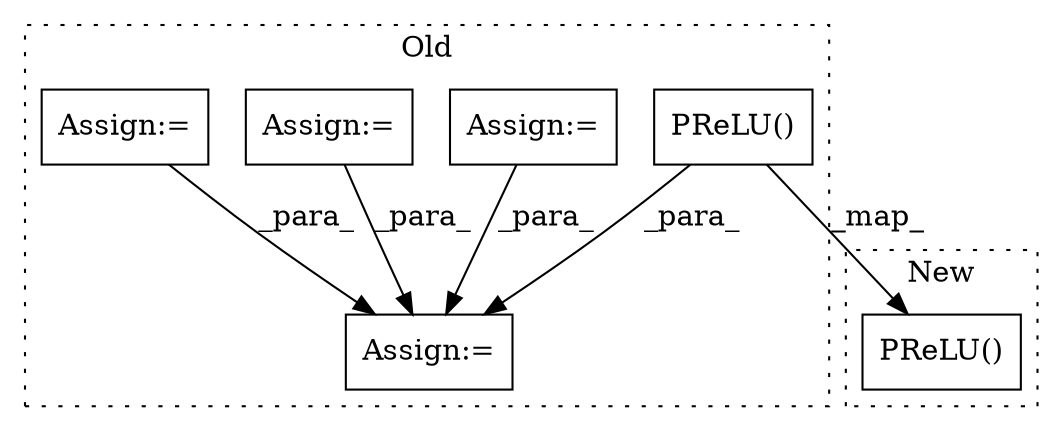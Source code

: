 digraph G {
subgraph cluster0 {
1 [label="PReLU()" a="75" s="10920" l="10" shape="box"];
3 [label="Assign:=" a="68" s="11133" l="3" shape="box"];
4 [label="Assign:=" a="68" s="11037" l="3" shape="box"];
5 [label="Assign:=" a="68" s="10943" l="3" shape="box"];
6 [label="Assign:=" a="68" s="10634" l="3" shape="box"];
label = "Old";
style="dotted";
}
subgraph cluster1 {
2 [label="PReLU()" a="75" s="11073" l="10" shape="box"];
label = "New";
style="dotted";
}
1 -> 3 [label="_para_"];
1 -> 2 [label="_map_"];
4 -> 3 [label="_para_"];
5 -> 3 [label="_para_"];
6 -> 3 [label="_para_"];
}